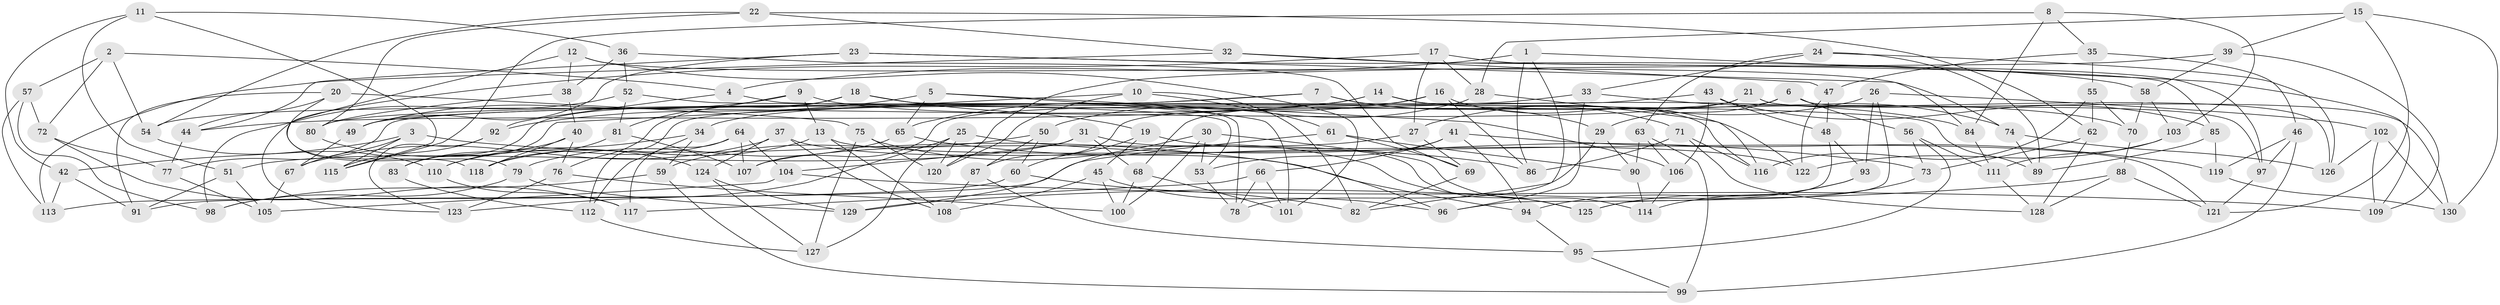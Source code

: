 // coarse degree distribution, {4: 0.7032967032967034, 6: 0.02197802197802198, 5: 0.12087912087912088, 3: 0.054945054945054944, 7: 0.04395604395604396, 8: 0.03296703296703297, 9: 0.02197802197802198}
// Generated by graph-tools (version 1.1) at 2025/02/03/04/25 22:02:54]
// undirected, 130 vertices, 260 edges
graph export_dot {
graph [start="1"]
  node [color=gray90,style=filled];
  1;
  2;
  3;
  4;
  5;
  6;
  7;
  8;
  9;
  10;
  11;
  12;
  13;
  14;
  15;
  16;
  17;
  18;
  19;
  20;
  21;
  22;
  23;
  24;
  25;
  26;
  27;
  28;
  29;
  30;
  31;
  32;
  33;
  34;
  35;
  36;
  37;
  38;
  39;
  40;
  41;
  42;
  43;
  44;
  45;
  46;
  47;
  48;
  49;
  50;
  51;
  52;
  53;
  54;
  55;
  56;
  57;
  58;
  59;
  60;
  61;
  62;
  63;
  64;
  65;
  66;
  67;
  68;
  69;
  70;
  71;
  72;
  73;
  74;
  75;
  76;
  77;
  78;
  79;
  80;
  81;
  82;
  83;
  84;
  85;
  86;
  87;
  88;
  89;
  90;
  91;
  92;
  93;
  94;
  95;
  96;
  97;
  98;
  99;
  100;
  101;
  102;
  103;
  104;
  105;
  106;
  107;
  108;
  109;
  110;
  111;
  112;
  113;
  114;
  115;
  116;
  117;
  118;
  119;
  120;
  121;
  122;
  123;
  124;
  125;
  126;
  127;
  128;
  129;
  130;
  1 -- 86;
  1 -- 4;
  1 -- 109;
  1 -- 82;
  2 -- 4;
  2 -- 54;
  2 -- 72;
  2 -- 57;
  3 -- 67;
  3 -- 94;
  3 -- 115;
  3 -- 42;
  4 -- 53;
  4 -- 92;
  5 -- 65;
  5 -- 101;
  5 -- 106;
  5 -- 92;
  6 -- 97;
  6 -- 56;
  6 -- 87;
  6 -- 29;
  7 -- 112;
  7 -- 80;
  7 -- 29;
  7 -- 71;
  8 -- 84;
  8 -- 115;
  8 -- 35;
  8 -- 103;
  9 -- 49;
  9 -- 13;
  9 -- 81;
  9 -- 84;
  10 -- 120;
  10 -- 83;
  10 -- 61;
  10 -- 82;
  11 -- 115;
  11 -- 36;
  11 -- 42;
  11 -- 51;
  12 -- 74;
  12 -- 101;
  12 -- 118;
  12 -- 38;
  13 -- 108;
  13 -- 118;
  13 -- 121;
  14 -- 116;
  14 -- 70;
  14 -- 44;
  14 -- 34;
  15 -- 28;
  15 -- 39;
  15 -- 130;
  15 -- 121;
  16 -- 68;
  16 -- 86;
  16 -- 122;
  16 -- 65;
  17 -- 27;
  17 -- 97;
  17 -- 123;
  17 -- 28;
  18 -- 78;
  18 -- 83;
  18 -- 19;
  18 -- 76;
  19 -- 122;
  19 -- 60;
  19 -- 45;
  20 -- 79;
  20 -- 44;
  20 -- 75;
  20 -- 91;
  21 -- 130;
  21 -- 107;
  21 -- 126;
  21 -- 54;
  22 -- 54;
  22 -- 80;
  22 -- 62;
  22 -- 32;
  23 -- 44;
  23 -- 49;
  23 -- 84;
  23 -- 58;
  24 -- 89;
  24 -- 33;
  24 -- 126;
  24 -- 63;
  25 -- 120;
  25 -- 73;
  25 -- 127;
  25 -- 123;
  26 -- 102;
  26 -- 27;
  26 -- 125;
  26 -- 93;
  27 -- 69;
  27 -- 107;
  28 -- 50;
  28 -- 116;
  29 -- 78;
  29 -- 90;
  30 -- 100;
  30 -- 129;
  30 -- 53;
  30 -- 114;
  31 -- 51;
  31 -- 68;
  31 -- 104;
  31 -- 125;
  32 -- 113;
  32 -- 47;
  32 -- 85;
  33 -- 96;
  33 -- 74;
  33 -- 49;
  34 -- 112;
  34 -- 59;
  34 -- 110;
  35 -- 55;
  35 -- 47;
  35 -- 46;
  36 -- 69;
  36 -- 52;
  36 -- 38;
  37 -- 96;
  37 -- 67;
  37 -- 108;
  37 -- 124;
  38 -- 40;
  38 -- 80;
  39 -- 109;
  39 -- 120;
  39 -- 58;
  40 -- 83;
  40 -- 76;
  40 -- 118;
  41 -- 53;
  41 -- 66;
  41 -- 119;
  41 -- 94;
  42 -- 91;
  42 -- 113;
  43 -- 106;
  43 -- 77;
  43 -- 85;
  43 -- 48;
  44 -- 77;
  45 -- 108;
  45 -- 100;
  45 -- 96;
  46 -- 119;
  46 -- 99;
  46 -- 97;
  47 -- 48;
  47 -- 122;
  48 -- 96;
  48 -- 93;
  49 -- 67;
  50 -- 59;
  50 -- 87;
  50 -- 60;
  51 -- 91;
  51 -- 105;
  52 -- 89;
  52 -- 81;
  52 -- 98;
  53 -- 78;
  54 -- 110;
  55 -- 70;
  55 -- 116;
  55 -- 62;
  56 -- 95;
  56 -- 73;
  56 -- 111;
  57 -- 113;
  57 -- 72;
  57 -- 98;
  58 -- 70;
  58 -- 103;
  59 -- 98;
  59 -- 99;
  60 -- 113;
  60 -- 82;
  61 -- 69;
  61 -- 91;
  61 -- 90;
  62 -- 73;
  62 -- 128;
  63 -- 90;
  63 -- 99;
  63 -- 106;
  64 -- 104;
  64 -- 110;
  64 -- 107;
  64 -- 117;
  65 -- 86;
  65 -- 79;
  66 -- 117;
  66 -- 101;
  66 -- 78;
  67 -- 105;
  68 -- 100;
  68 -- 101;
  69 -- 82;
  70 -- 88;
  71 -- 86;
  71 -- 128;
  71 -- 116;
  72 -- 117;
  72 -- 77;
  73 -- 114;
  74 -- 126;
  74 -- 89;
  75 -- 125;
  75 -- 127;
  75 -- 120;
  76 -- 100;
  76 -- 123;
  77 -- 105;
  79 -- 98;
  79 -- 129;
  80 -- 124;
  81 -- 107;
  81 -- 118;
  83 -- 112;
  84 -- 111;
  85 -- 119;
  85 -- 89;
  87 -- 95;
  87 -- 108;
  88 -- 129;
  88 -- 121;
  88 -- 128;
  90 -- 114;
  92 -- 123;
  92 -- 115;
  93 -- 94;
  93 -- 125;
  94 -- 95;
  95 -- 99;
  97 -- 121;
  102 -- 130;
  102 -- 126;
  102 -- 109;
  103 -- 111;
  103 -- 122;
  104 -- 105;
  104 -- 109;
  106 -- 114;
  110 -- 117;
  111 -- 128;
  112 -- 127;
  119 -- 130;
  124 -- 129;
  124 -- 127;
}
